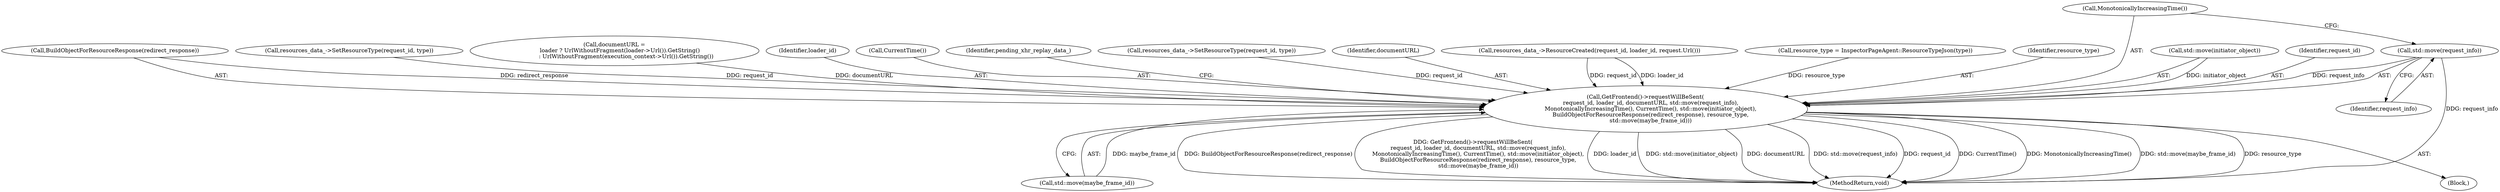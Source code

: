 digraph "0_Chrome_1c40f9042ae2d6ee7483d72998aabb5e73b2ff60_2@API" {
"1000246" [label="(Call,std::move(request_info))"];
"1000242" [label="(Call,GetFrontend()->requestWillBeSent(\n      request_id, loader_id, documentURL, std::move(request_info),\n      MonotonicallyIncreasingTime(), CurrentTime(), std::move(initiator_object),\n      BuildObjectForResourceResponse(redirect_response), resource_type,\n      std::move(maybe_frame_id)))"];
"1000254" [label="(Identifier,resource_type)"];
"1000121" [label="(Call,resources_data_->ResourceCreated(request_id, loader_id, request.Url()))"];
"1000224" [label="(Call,resource_type = InspectorPageAgent::ResourceTypeJson(type))"];
"1000248" [label="(Call,MonotonicallyIncreasingTime())"];
"1000246" [label="(Call,std::move(request_info))"];
"1000247" [label="(Identifier,request_info)"];
"1000255" [label="(Call,std::move(maybe_frame_id))"];
"1000242" [label="(Call,GetFrontend()->requestWillBeSent(\n      request_id, loader_id, documentURL, std::move(request_info),\n      MonotonicallyIncreasingTime(), CurrentTime(), std::move(initiator_object),\n      BuildObjectForResourceResponse(redirect_response), resource_type,\n      std::move(maybe_frame_id)))"];
"1000250" [label="(Call,std::move(initiator_object))"];
"1000243" [label="(Identifier,request_id)"];
"1000252" [label="(Call,BuildObjectForResourceResponse(redirect_response))"];
"1000139" [label="(Call,resources_data_->SetResourceType(request_id, type))"];
"1000229" [label="(Call,documentURL =\n      loader ? UrlWithoutFragment(loader->Url()).GetString()\n             : UrlWithoutFragment(execution_context->Url()).GetString())"];
"1000244" [label="(Identifier,loader_id)"];
"1000249" [label="(Call,CurrentTime())"];
"1000263" [label="(MethodReturn,void)"];
"1000259" [label="(Identifier,pending_xhr_replay_data_)"];
"1000153" [label="(Call,resources_data_->SetResourceType(request_id, type))"];
"1000107" [label="(Block,)"];
"1000245" [label="(Identifier,documentURL)"];
"1000246" -> "1000242"  [label="AST: "];
"1000246" -> "1000247"  [label="CFG: "];
"1000247" -> "1000246"  [label="AST: "];
"1000248" -> "1000246"  [label="CFG: "];
"1000246" -> "1000263"  [label="DDG: request_info"];
"1000246" -> "1000242"  [label="DDG: request_info"];
"1000242" -> "1000107"  [label="AST: "];
"1000242" -> "1000255"  [label="CFG: "];
"1000243" -> "1000242"  [label="AST: "];
"1000244" -> "1000242"  [label="AST: "];
"1000245" -> "1000242"  [label="AST: "];
"1000248" -> "1000242"  [label="AST: "];
"1000249" -> "1000242"  [label="AST: "];
"1000250" -> "1000242"  [label="AST: "];
"1000252" -> "1000242"  [label="AST: "];
"1000254" -> "1000242"  [label="AST: "];
"1000255" -> "1000242"  [label="AST: "];
"1000259" -> "1000242"  [label="CFG: "];
"1000242" -> "1000263"  [label="DDG: MonotonicallyIncreasingTime()"];
"1000242" -> "1000263"  [label="DDG: std::move(maybe_frame_id)"];
"1000242" -> "1000263"  [label="DDG: resource_type"];
"1000242" -> "1000263"  [label="DDG: BuildObjectForResourceResponse(redirect_response)"];
"1000242" -> "1000263"  [label="DDG: GetFrontend()->requestWillBeSent(\n      request_id, loader_id, documentURL, std::move(request_info),\n      MonotonicallyIncreasingTime(), CurrentTime(), std::move(initiator_object),\n      BuildObjectForResourceResponse(redirect_response), resource_type,\n      std::move(maybe_frame_id))"];
"1000242" -> "1000263"  [label="DDG: loader_id"];
"1000242" -> "1000263"  [label="DDG: std::move(initiator_object)"];
"1000242" -> "1000263"  [label="DDG: documentURL"];
"1000242" -> "1000263"  [label="DDG: std::move(request_info)"];
"1000242" -> "1000263"  [label="DDG: request_id"];
"1000242" -> "1000263"  [label="DDG: CurrentTime()"];
"1000139" -> "1000242"  [label="DDG: request_id"];
"1000153" -> "1000242"  [label="DDG: request_id"];
"1000121" -> "1000242"  [label="DDG: request_id"];
"1000121" -> "1000242"  [label="DDG: loader_id"];
"1000229" -> "1000242"  [label="DDG: documentURL"];
"1000250" -> "1000242"  [label="DDG: initiator_object"];
"1000252" -> "1000242"  [label="DDG: redirect_response"];
"1000224" -> "1000242"  [label="DDG: resource_type"];
"1000255" -> "1000242"  [label="DDG: maybe_frame_id"];
}
